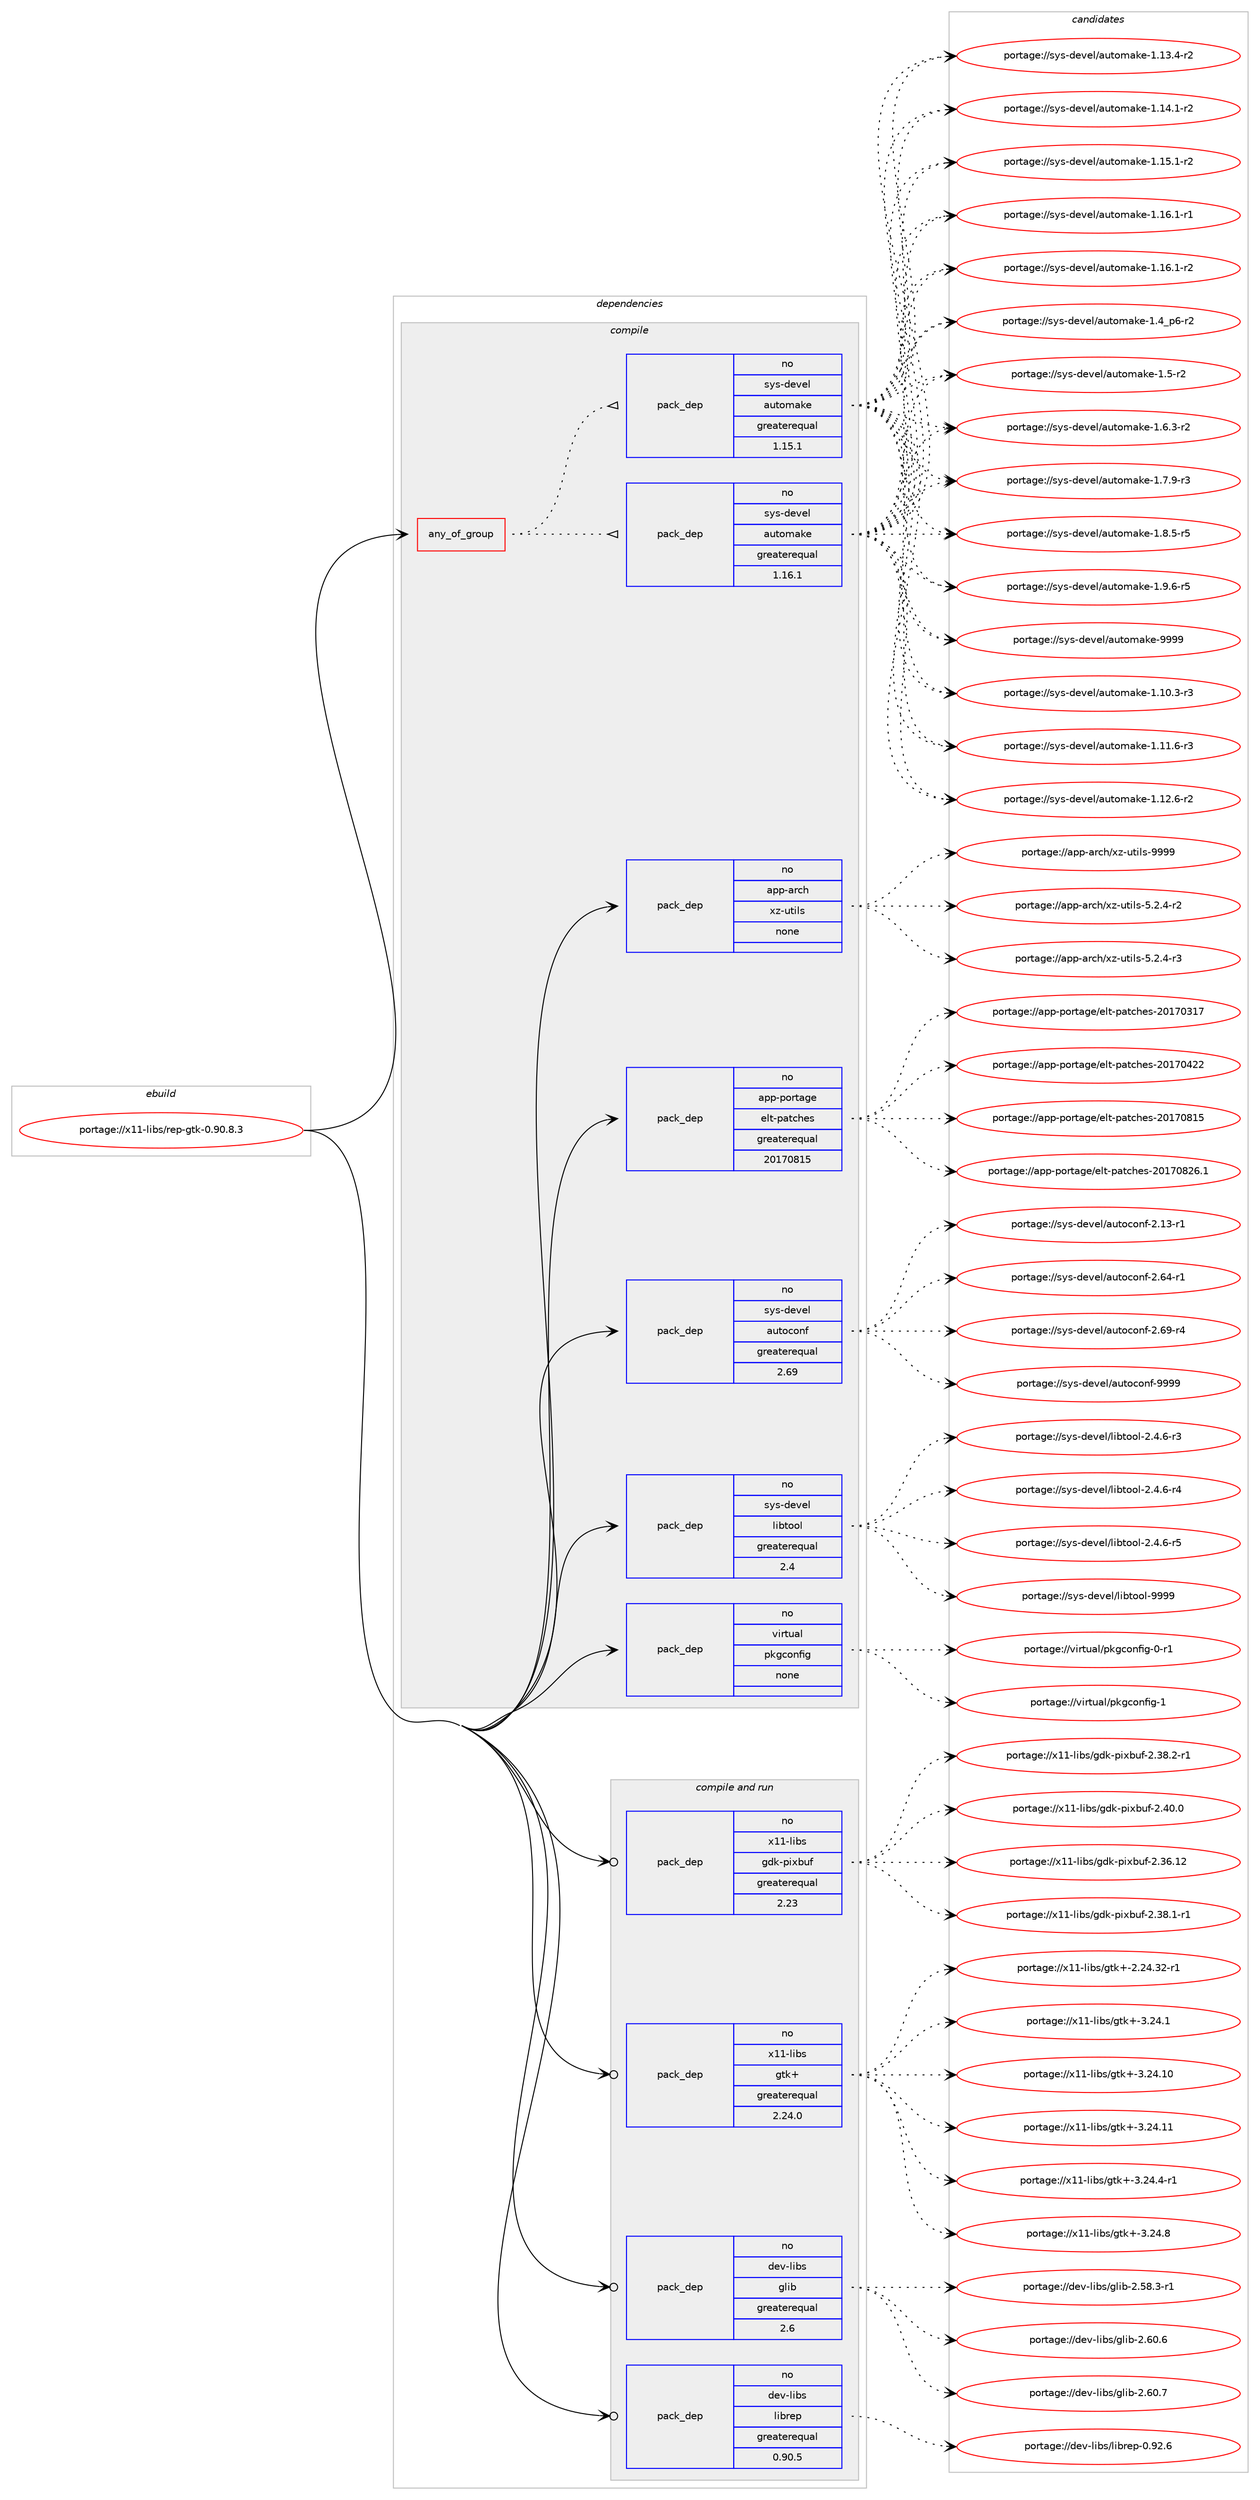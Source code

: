 digraph prolog {

# *************
# Graph options
# *************

newrank=true;
concentrate=true;
compound=true;
graph [rankdir=LR,fontname=Helvetica,fontsize=10,ranksep=1.5];#, ranksep=2.5, nodesep=0.2];
edge  [arrowhead=vee];
node  [fontname=Helvetica,fontsize=10];

# **********
# The ebuild
# **********

subgraph cluster_leftcol {
color=gray;
rank=same;
label=<<i>ebuild</i>>;
id [label="portage://x11-libs/rep-gtk-0.90.8.3", color=red, width=4, href="../x11-libs/rep-gtk-0.90.8.3.svg"];
}

# ****************
# The dependencies
# ****************

subgraph cluster_midcol {
color=gray;
label=<<i>dependencies</i>>;
subgraph cluster_compile {
fillcolor="#eeeeee";
style=filled;
label=<<i>compile</i>>;
subgraph any7798 {
dependency450867 [label=<<TABLE BORDER="0" CELLBORDER="1" CELLSPACING="0" CELLPADDING="4"><TR><TD CELLPADDING="10">any_of_group</TD></TR></TABLE>>, shape=none, color=red];subgraph pack334661 {
dependency450868 [label=<<TABLE BORDER="0" CELLBORDER="1" CELLSPACING="0" CELLPADDING="4" WIDTH="220"><TR><TD ROWSPAN="6" CELLPADDING="30">pack_dep</TD></TR><TR><TD WIDTH="110">no</TD></TR><TR><TD>sys-devel</TD></TR><TR><TD>automake</TD></TR><TR><TD>greaterequal</TD></TR><TR><TD>1.16.1</TD></TR></TABLE>>, shape=none, color=blue];
}
dependency450867:e -> dependency450868:w [weight=20,style="dotted",arrowhead="oinv"];
subgraph pack334662 {
dependency450869 [label=<<TABLE BORDER="0" CELLBORDER="1" CELLSPACING="0" CELLPADDING="4" WIDTH="220"><TR><TD ROWSPAN="6" CELLPADDING="30">pack_dep</TD></TR><TR><TD WIDTH="110">no</TD></TR><TR><TD>sys-devel</TD></TR><TR><TD>automake</TD></TR><TR><TD>greaterequal</TD></TR><TR><TD>1.15.1</TD></TR></TABLE>>, shape=none, color=blue];
}
dependency450867:e -> dependency450869:w [weight=20,style="dotted",arrowhead="oinv"];
}
id:e -> dependency450867:w [weight=20,style="solid",arrowhead="vee"];
subgraph pack334663 {
dependency450870 [label=<<TABLE BORDER="0" CELLBORDER="1" CELLSPACING="0" CELLPADDING="4" WIDTH="220"><TR><TD ROWSPAN="6" CELLPADDING="30">pack_dep</TD></TR><TR><TD WIDTH="110">no</TD></TR><TR><TD>app-arch</TD></TR><TR><TD>xz-utils</TD></TR><TR><TD>none</TD></TR><TR><TD></TD></TR></TABLE>>, shape=none, color=blue];
}
id:e -> dependency450870:w [weight=20,style="solid",arrowhead="vee"];
subgraph pack334664 {
dependency450871 [label=<<TABLE BORDER="0" CELLBORDER="1" CELLSPACING="0" CELLPADDING="4" WIDTH="220"><TR><TD ROWSPAN="6" CELLPADDING="30">pack_dep</TD></TR><TR><TD WIDTH="110">no</TD></TR><TR><TD>app-portage</TD></TR><TR><TD>elt-patches</TD></TR><TR><TD>greaterequal</TD></TR><TR><TD>20170815</TD></TR></TABLE>>, shape=none, color=blue];
}
id:e -> dependency450871:w [weight=20,style="solid",arrowhead="vee"];
subgraph pack334665 {
dependency450872 [label=<<TABLE BORDER="0" CELLBORDER="1" CELLSPACING="0" CELLPADDING="4" WIDTH="220"><TR><TD ROWSPAN="6" CELLPADDING="30">pack_dep</TD></TR><TR><TD WIDTH="110">no</TD></TR><TR><TD>sys-devel</TD></TR><TR><TD>autoconf</TD></TR><TR><TD>greaterequal</TD></TR><TR><TD>2.69</TD></TR></TABLE>>, shape=none, color=blue];
}
id:e -> dependency450872:w [weight=20,style="solid",arrowhead="vee"];
subgraph pack334666 {
dependency450873 [label=<<TABLE BORDER="0" CELLBORDER="1" CELLSPACING="0" CELLPADDING="4" WIDTH="220"><TR><TD ROWSPAN="6" CELLPADDING="30">pack_dep</TD></TR><TR><TD WIDTH="110">no</TD></TR><TR><TD>sys-devel</TD></TR><TR><TD>libtool</TD></TR><TR><TD>greaterequal</TD></TR><TR><TD>2.4</TD></TR></TABLE>>, shape=none, color=blue];
}
id:e -> dependency450873:w [weight=20,style="solid",arrowhead="vee"];
subgraph pack334667 {
dependency450874 [label=<<TABLE BORDER="0" CELLBORDER="1" CELLSPACING="0" CELLPADDING="4" WIDTH="220"><TR><TD ROWSPAN="6" CELLPADDING="30">pack_dep</TD></TR><TR><TD WIDTH="110">no</TD></TR><TR><TD>virtual</TD></TR><TR><TD>pkgconfig</TD></TR><TR><TD>none</TD></TR><TR><TD></TD></TR></TABLE>>, shape=none, color=blue];
}
id:e -> dependency450874:w [weight=20,style="solid",arrowhead="vee"];
}
subgraph cluster_compileandrun {
fillcolor="#eeeeee";
style=filled;
label=<<i>compile and run</i>>;
subgraph pack334668 {
dependency450875 [label=<<TABLE BORDER="0" CELLBORDER="1" CELLSPACING="0" CELLPADDING="4" WIDTH="220"><TR><TD ROWSPAN="6" CELLPADDING="30">pack_dep</TD></TR><TR><TD WIDTH="110">no</TD></TR><TR><TD>dev-libs</TD></TR><TR><TD>glib</TD></TR><TR><TD>greaterequal</TD></TR><TR><TD>2.6</TD></TR></TABLE>>, shape=none, color=blue];
}
id:e -> dependency450875:w [weight=20,style="solid",arrowhead="odotvee"];
subgraph pack334669 {
dependency450876 [label=<<TABLE BORDER="0" CELLBORDER="1" CELLSPACING="0" CELLPADDING="4" WIDTH="220"><TR><TD ROWSPAN="6" CELLPADDING="30">pack_dep</TD></TR><TR><TD WIDTH="110">no</TD></TR><TR><TD>dev-libs</TD></TR><TR><TD>librep</TD></TR><TR><TD>greaterequal</TD></TR><TR><TD>0.90.5</TD></TR></TABLE>>, shape=none, color=blue];
}
id:e -> dependency450876:w [weight=20,style="solid",arrowhead="odotvee"];
subgraph pack334670 {
dependency450877 [label=<<TABLE BORDER="0" CELLBORDER="1" CELLSPACING="0" CELLPADDING="4" WIDTH="220"><TR><TD ROWSPAN="6" CELLPADDING="30">pack_dep</TD></TR><TR><TD WIDTH="110">no</TD></TR><TR><TD>x11-libs</TD></TR><TR><TD>gdk-pixbuf</TD></TR><TR><TD>greaterequal</TD></TR><TR><TD>2.23</TD></TR></TABLE>>, shape=none, color=blue];
}
id:e -> dependency450877:w [weight=20,style="solid",arrowhead="odotvee"];
subgraph pack334671 {
dependency450878 [label=<<TABLE BORDER="0" CELLBORDER="1" CELLSPACING="0" CELLPADDING="4" WIDTH="220"><TR><TD ROWSPAN="6" CELLPADDING="30">pack_dep</TD></TR><TR><TD WIDTH="110">no</TD></TR><TR><TD>x11-libs</TD></TR><TR><TD>gtk+</TD></TR><TR><TD>greaterequal</TD></TR><TR><TD>2.24.0</TD></TR></TABLE>>, shape=none, color=blue];
}
id:e -> dependency450878:w [weight=20,style="solid",arrowhead="odotvee"];
}
subgraph cluster_run {
fillcolor="#eeeeee";
style=filled;
label=<<i>run</i>>;
}
}

# **************
# The candidates
# **************

subgraph cluster_choices {
rank=same;
color=gray;
label=<<i>candidates</i>>;

subgraph choice334661 {
color=black;
nodesep=1;
choiceportage11512111545100101118101108479711711611110997107101454946494846514511451 [label="portage://sys-devel/automake-1.10.3-r3", color=red, width=4,href="../sys-devel/automake-1.10.3-r3.svg"];
choiceportage11512111545100101118101108479711711611110997107101454946494946544511451 [label="portage://sys-devel/automake-1.11.6-r3", color=red, width=4,href="../sys-devel/automake-1.11.6-r3.svg"];
choiceportage11512111545100101118101108479711711611110997107101454946495046544511450 [label="portage://sys-devel/automake-1.12.6-r2", color=red, width=4,href="../sys-devel/automake-1.12.6-r2.svg"];
choiceportage11512111545100101118101108479711711611110997107101454946495146524511450 [label="portage://sys-devel/automake-1.13.4-r2", color=red, width=4,href="../sys-devel/automake-1.13.4-r2.svg"];
choiceportage11512111545100101118101108479711711611110997107101454946495246494511450 [label="portage://sys-devel/automake-1.14.1-r2", color=red, width=4,href="../sys-devel/automake-1.14.1-r2.svg"];
choiceportage11512111545100101118101108479711711611110997107101454946495346494511450 [label="portage://sys-devel/automake-1.15.1-r2", color=red, width=4,href="../sys-devel/automake-1.15.1-r2.svg"];
choiceportage11512111545100101118101108479711711611110997107101454946495446494511449 [label="portage://sys-devel/automake-1.16.1-r1", color=red, width=4,href="../sys-devel/automake-1.16.1-r1.svg"];
choiceportage11512111545100101118101108479711711611110997107101454946495446494511450 [label="portage://sys-devel/automake-1.16.1-r2", color=red, width=4,href="../sys-devel/automake-1.16.1-r2.svg"];
choiceportage115121115451001011181011084797117116111109971071014549465295112544511450 [label="portage://sys-devel/automake-1.4_p6-r2", color=red, width=4,href="../sys-devel/automake-1.4_p6-r2.svg"];
choiceportage11512111545100101118101108479711711611110997107101454946534511450 [label="portage://sys-devel/automake-1.5-r2", color=red, width=4,href="../sys-devel/automake-1.5-r2.svg"];
choiceportage115121115451001011181011084797117116111109971071014549465446514511450 [label="portage://sys-devel/automake-1.6.3-r2", color=red, width=4,href="../sys-devel/automake-1.6.3-r2.svg"];
choiceportage115121115451001011181011084797117116111109971071014549465546574511451 [label="portage://sys-devel/automake-1.7.9-r3", color=red, width=4,href="../sys-devel/automake-1.7.9-r3.svg"];
choiceportage115121115451001011181011084797117116111109971071014549465646534511453 [label="portage://sys-devel/automake-1.8.5-r5", color=red, width=4,href="../sys-devel/automake-1.8.5-r5.svg"];
choiceportage115121115451001011181011084797117116111109971071014549465746544511453 [label="portage://sys-devel/automake-1.9.6-r5", color=red, width=4,href="../sys-devel/automake-1.9.6-r5.svg"];
choiceportage115121115451001011181011084797117116111109971071014557575757 [label="portage://sys-devel/automake-9999", color=red, width=4,href="../sys-devel/automake-9999.svg"];
dependency450868:e -> choiceportage11512111545100101118101108479711711611110997107101454946494846514511451:w [style=dotted,weight="100"];
dependency450868:e -> choiceportage11512111545100101118101108479711711611110997107101454946494946544511451:w [style=dotted,weight="100"];
dependency450868:e -> choiceportage11512111545100101118101108479711711611110997107101454946495046544511450:w [style=dotted,weight="100"];
dependency450868:e -> choiceportage11512111545100101118101108479711711611110997107101454946495146524511450:w [style=dotted,weight="100"];
dependency450868:e -> choiceportage11512111545100101118101108479711711611110997107101454946495246494511450:w [style=dotted,weight="100"];
dependency450868:e -> choiceportage11512111545100101118101108479711711611110997107101454946495346494511450:w [style=dotted,weight="100"];
dependency450868:e -> choiceportage11512111545100101118101108479711711611110997107101454946495446494511449:w [style=dotted,weight="100"];
dependency450868:e -> choiceportage11512111545100101118101108479711711611110997107101454946495446494511450:w [style=dotted,weight="100"];
dependency450868:e -> choiceportage115121115451001011181011084797117116111109971071014549465295112544511450:w [style=dotted,weight="100"];
dependency450868:e -> choiceportage11512111545100101118101108479711711611110997107101454946534511450:w [style=dotted,weight="100"];
dependency450868:e -> choiceportage115121115451001011181011084797117116111109971071014549465446514511450:w [style=dotted,weight="100"];
dependency450868:e -> choiceportage115121115451001011181011084797117116111109971071014549465546574511451:w [style=dotted,weight="100"];
dependency450868:e -> choiceportage115121115451001011181011084797117116111109971071014549465646534511453:w [style=dotted,weight="100"];
dependency450868:e -> choiceportage115121115451001011181011084797117116111109971071014549465746544511453:w [style=dotted,weight="100"];
dependency450868:e -> choiceportage115121115451001011181011084797117116111109971071014557575757:w [style=dotted,weight="100"];
}
subgraph choice334662 {
color=black;
nodesep=1;
choiceportage11512111545100101118101108479711711611110997107101454946494846514511451 [label="portage://sys-devel/automake-1.10.3-r3", color=red, width=4,href="../sys-devel/automake-1.10.3-r3.svg"];
choiceportage11512111545100101118101108479711711611110997107101454946494946544511451 [label="portage://sys-devel/automake-1.11.6-r3", color=red, width=4,href="../sys-devel/automake-1.11.6-r3.svg"];
choiceportage11512111545100101118101108479711711611110997107101454946495046544511450 [label="portage://sys-devel/automake-1.12.6-r2", color=red, width=4,href="../sys-devel/automake-1.12.6-r2.svg"];
choiceportage11512111545100101118101108479711711611110997107101454946495146524511450 [label="portage://sys-devel/automake-1.13.4-r2", color=red, width=4,href="../sys-devel/automake-1.13.4-r2.svg"];
choiceportage11512111545100101118101108479711711611110997107101454946495246494511450 [label="portage://sys-devel/automake-1.14.1-r2", color=red, width=4,href="../sys-devel/automake-1.14.1-r2.svg"];
choiceportage11512111545100101118101108479711711611110997107101454946495346494511450 [label="portage://sys-devel/automake-1.15.1-r2", color=red, width=4,href="../sys-devel/automake-1.15.1-r2.svg"];
choiceportage11512111545100101118101108479711711611110997107101454946495446494511449 [label="portage://sys-devel/automake-1.16.1-r1", color=red, width=4,href="../sys-devel/automake-1.16.1-r1.svg"];
choiceportage11512111545100101118101108479711711611110997107101454946495446494511450 [label="portage://sys-devel/automake-1.16.1-r2", color=red, width=4,href="../sys-devel/automake-1.16.1-r2.svg"];
choiceportage115121115451001011181011084797117116111109971071014549465295112544511450 [label="portage://sys-devel/automake-1.4_p6-r2", color=red, width=4,href="../sys-devel/automake-1.4_p6-r2.svg"];
choiceportage11512111545100101118101108479711711611110997107101454946534511450 [label="portage://sys-devel/automake-1.5-r2", color=red, width=4,href="../sys-devel/automake-1.5-r2.svg"];
choiceportage115121115451001011181011084797117116111109971071014549465446514511450 [label="portage://sys-devel/automake-1.6.3-r2", color=red, width=4,href="../sys-devel/automake-1.6.3-r2.svg"];
choiceportage115121115451001011181011084797117116111109971071014549465546574511451 [label="portage://sys-devel/automake-1.7.9-r3", color=red, width=4,href="../sys-devel/automake-1.7.9-r3.svg"];
choiceportage115121115451001011181011084797117116111109971071014549465646534511453 [label="portage://sys-devel/automake-1.8.5-r5", color=red, width=4,href="../sys-devel/automake-1.8.5-r5.svg"];
choiceportage115121115451001011181011084797117116111109971071014549465746544511453 [label="portage://sys-devel/automake-1.9.6-r5", color=red, width=4,href="../sys-devel/automake-1.9.6-r5.svg"];
choiceportage115121115451001011181011084797117116111109971071014557575757 [label="portage://sys-devel/automake-9999", color=red, width=4,href="../sys-devel/automake-9999.svg"];
dependency450869:e -> choiceportage11512111545100101118101108479711711611110997107101454946494846514511451:w [style=dotted,weight="100"];
dependency450869:e -> choiceportage11512111545100101118101108479711711611110997107101454946494946544511451:w [style=dotted,weight="100"];
dependency450869:e -> choiceportage11512111545100101118101108479711711611110997107101454946495046544511450:w [style=dotted,weight="100"];
dependency450869:e -> choiceportage11512111545100101118101108479711711611110997107101454946495146524511450:w [style=dotted,weight="100"];
dependency450869:e -> choiceportage11512111545100101118101108479711711611110997107101454946495246494511450:w [style=dotted,weight="100"];
dependency450869:e -> choiceportage11512111545100101118101108479711711611110997107101454946495346494511450:w [style=dotted,weight="100"];
dependency450869:e -> choiceportage11512111545100101118101108479711711611110997107101454946495446494511449:w [style=dotted,weight="100"];
dependency450869:e -> choiceportage11512111545100101118101108479711711611110997107101454946495446494511450:w [style=dotted,weight="100"];
dependency450869:e -> choiceportage115121115451001011181011084797117116111109971071014549465295112544511450:w [style=dotted,weight="100"];
dependency450869:e -> choiceportage11512111545100101118101108479711711611110997107101454946534511450:w [style=dotted,weight="100"];
dependency450869:e -> choiceportage115121115451001011181011084797117116111109971071014549465446514511450:w [style=dotted,weight="100"];
dependency450869:e -> choiceportage115121115451001011181011084797117116111109971071014549465546574511451:w [style=dotted,weight="100"];
dependency450869:e -> choiceportage115121115451001011181011084797117116111109971071014549465646534511453:w [style=dotted,weight="100"];
dependency450869:e -> choiceportage115121115451001011181011084797117116111109971071014549465746544511453:w [style=dotted,weight="100"];
dependency450869:e -> choiceportage115121115451001011181011084797117116111109971071014557575757:w [style=dotted,weight="100"];
}
subgraph choice334663 {
color=black;
nodesep=1;
choiceportage9711211245971149910447120122451171161051081154553465046524511450 [label="portage://app-arch/xz-utils-5.2.4-r2", color=red, width=4,href="../app-arch/xz-utils-5.2.4-r2.svg"];
choiceportage9711211245971149910447120122451171161051081154553465046524511451 [label="portage://app-arch/xz-utils-5.2.4-r3", color=red, width=4,href="../app-arch/xz-utils-5.2.4-r3.svg"];
choiceportage9711211245971149910447120122451171161051081154557575757 [label="portage://app-arch/xz-utils-9999", color=red, width=4,href="../app-arch/xz-utils-9999.svg"];
dependency450870:e -> choiceportage9711211245971149910447120122451171161051081154553465046524511450:w [style=dotted,weight="100"];
dependency450870:e -> choiceportage9711211245971149910447120122451171161051081154553465046524511451:w [style=dotted,weight="100"];
dependency450870:e -> choiceportage9711211245971149910447120122451171161051081154557575757:w [style=dotted,weight="100"];
}
subgraph choice334664 {
color=black;
nodesep=1;
choiceportage97112112451121111141169710310147101108116451129711699104101115455048495548514955 [label="portage://app-portage/elt-patches-20170317", color=red, width=4,href="../app-portage/elt-patches-20170317.svg"];
choiceportage97112112451121111141169710310147101108116451129711699104101115455048495548525050 [label="portage://app-portage/elt-patches-20170422", color=red, width=4,href="../app-portage/elt-patches-20170422.svg"];
choiceportage97112112451121111141169710310147101108116451129711699104101115455048495548564953 [label="portage://app-portage/elt-patches-20170815", color=red, width=4,href="../app-portage/elt-patches-20170815.svg"];
choiceportage971121124511211111411697103101471011081164511297116991041011154550484955485650544649 [label="portage://app-portage/elt-patches-20170826.1", color=red, width=4,href="../app-portage/elt-patches-20170826.1.svg"];
dependency450871:e -> choiceportage97112112451121111141169710310147101108116451129711699104101115455048495548514955:w [style=dotted,weight="100"];
dependency450871:e -> choiceportage97112112451121111141169710310147101108116451129711699104101115455048495548525050:w [style=dotted,weight="100"];
dependency450871:e -> choiceportage97112112451121111141169710310147101108116451129711699104101115455048495548564953:w [style=dotted,weight="100"];
dependency450871:e -> choiceportage971121124511211111411697103101471011081164511297116991041011154550484955485650544649:w [style=dotted,weight="100"];
}
subgraph choice334665 {
color=black;
nodesep=1;
choiceportage1151211154510010111810110847971171161119911111010245504649514511449 [label="portage://sys-devel/autoconf-2.13-r1", color=red, width=4,href="../sys-devel/autoconf-2.13-r1.svg"];
choiceportage1151211154510010111810110847971171161119911111010245504654524511449 [label="portage://sys-devel/autoconf-2.64-r1", color=red, width=4,href="../sys-devel/autoconf-2.64-r1.svg"];
choiceportage1151211154510010111810110847971171161119911111010245504654574511452 [label="portage://sys-devel/autoconf-2.69-r4", color=red, width=4,href="../sys-devel/autoconf-2.69-r4.svg"];
choiceportage115121115451001011181011084797117116111991111101024557575757 [label="portage://sys-devel/autoconf-9999", color=red, width=4,href="../sys-devel/autoconf-9999.svg"];
dependency450872:e -> choiceportage1151211154510010111810110847971171161119911111010245504649514511449:w [style=dotted,weight="100"];
dependency450872:e -> choiceportage1151211154510010111810110847971171161119911111010245504654524511449:w [style=dotted,weight="100"];
dependency450872:e -> choiceportage1151211154510010111810110847971171161119911111010245504654574511452:w [style=dotted,weight="100"];
dependency450872:e -> choiceportage115121115451001011181011084797117116111991111101024557575757:w [style=dotted,weight="100"];
}
subgraph choice334666 {
color=black;
nodesep=1;
choiceportage1151211154510010111810110847108105981161111111084550465246544511451 [label="portage://sys-devel/libtool-2.4.6-r3", color=red, width=4,href="../sys-devel/libtool-2.4.6-r3.svg"];
choiceportage1151211154510010111810110847108105981161111111084550465246544511452 [label="portage://sys-devel/libtool-2.4.6-r4", color=red, width=4,href="../sys-devel/libtool-2.4.6-r4.svg"];
choiceportage1151211154510010111810110847108105981161111111084550465246544511453 [label="portage://sys-devel/libtool-2.4.6-r5", color=red, width=4,href="../sys-devel/libtool-2.4.6-r5.svg"];
choiceportage1151211154510010111810110847108105981161111111084557575757 [label="portage://sys-devel/libtool-9999", color=red, width=4,href="../sys-devel/libtool-9999.svg"];
dependency450873:e -> choiceportage1151211154510010111810110847108105981161111111084550465246544511451:w [style=dotted,weight="100"];
dependency450873:e -> choiceportage1151211154510010111810110847108105981161111111084550465246544511452:w [style=dotted,weight="100"];
dependency450873:e -> choiceportage1151211154510010111810110847108105981161111111084550465246544511453:w [style=dotted,weight="100"];
dependency450873:e -> choiceportage1151211154510010111810110847108105981161111111084557575757:w [style=dotted,weight="100"];
}
subgraph choice334667 {
color=black;
nodesep=1;
choiceportage11810511411611797108471121071039911111010210510345484511449 [label="portage://virtual/pkgconfig-0-r1", color=red, width=4,href="../virtual/pkgconfig-0-r1.svg"];
choiceportage1181051141161179710847112107103991111101021051034549 [label="portage://virtual/pkgconfig-1", color=red, width=4,href="../virtual/pkgconfig-1.svg"];
dependency450874:e -> choiceportage11810511411611797108471121071039911111010210510345484511449:w [style=dotted,weight="100"];
dependency450874:e -> choiceportage1181051141161179710847112107103991111101021051034549:w [style=dotted,weight="100"];
}
subgraph choice334668 {
color=black;
nodesep=1;
choiceportage10010111845108105981154710310810598455046535646514511449 [label="portage://dev-libs/glib-2.58.3-r1", color=red, width=4,href="../dev-libs/glib-2.58.3-r1.svg"];
choiceportage1001011184510810598115471031081059845504654484654 [label="portage://dev-libs/glib-2.60.6", color=red, width=4,href="../dev-libs/glib-2.60.6.svg"];
choiceportage1001011184510810598115471031081059845504654484655 [label="portage://dev-libs/glib-2.60.7", color=red, width=4,href="../dev-libs/glib-2.60.7.svg"];
dependency450875:e -> choiceportage10010111845108105981154710310810598455046535646514511449:w [style=dotted,weight="100"];
dependency450875:e -> choiceportage1001011184510810598115471031081059845504654484654:w [style=dotted,weight="100"];
dependency450875:e -> choiceportage1001011184510810598115471031081059845504654484655:w [style=dotted,weight="100"];
}
subgraph choice334669 {
color=black;
nodesep=1;
choiceportage1001011184510810598115471081059811410111245484657504654 [label="portage://dev-libs/librep-0.92.6", color=red, width=4,href="../dev-libs/librep-0.92.6.svg"];
dependency450876:e -> choiceportage1001011184510810598115471081059811410111245484657504654:w [style=dotted,weight="100"];
}
subgraph choice334670 {
color=black;
nodesep=1;
choiceportage120494945108105981154710310010745112105120981171024550465154464950 [label="portage://x11-libs/gdk-pixbuf-2.36.12", color=red, width=4,href="../x11-libs/gdk-pixbuf-2.36.12.svg"];
choiceportage12049494510810598115471031001074511210512098117102455046515646494511449 [label="portage://x11-libs/gdk-pixbuf-2.38.1-r1", color=red, width=4,href="../x11-libs/gdk-pixbuf-2.38.1-r1.svg"];
choiceportage12049494510810598115471031001074511210512098117102455046515646504511449 [label="portage://x11-libs/gdk-pixbuf-2.38.2-r1", color=red, width=4,href="../x11-libs/gdk-pixbuf-2.38.2-r1.svg"];
choiceportage1204949451081059811547103100107451121051209811710245504652484648 [label="portage://x11-libs/gdk-pixbuf-2.40.0", color=red, width=4,href="../x11-libs/gdk-pixbuf-2.40.0.svg"];
dependency450877:e -> choiceportage120494945108105981154710310010745112105120981171024550465154464950:w [style=dotted,weight="100"];
dependency450877:e -> choiceportage12049494510810598115471031001074511210512098117102455046515646494511449:w [style=dotted,weight="100"];
dependency450877:e -> choiceportage12049494510810598115471031001074511210512098117102455046515646504511449:w [style=dotted,weight="100"];
dependency450877:e -> choiceportage1204949451081059811547103100107451121051209811710245504652484648:w [style=dotted,weight="100"];
}
subgraph choice334671 {
color=black;
nodesep=1;
choiceportage12049494510810598115471031161074345504650524651504511449 [label="portage://x11-libs/gtk+-2.24.32-r1", color=red, width=4,href="../x11-libs/gtk+-2.24.32-r1.svg"];
choiceportage12049494510810598115471031161074345514650524649 [label="portage://x11-libs/gtk+-3.24.1", color=red, width=4,href="../x11-libs/gtk+-3.24.1.svg"];
choiceportage1204949451081059811547103116107434551465052464948 [label="portage://x11-libs/gtk+-3.24.10", color=red, width=4,href="../x11-libs/gtk+-3.24.10.svg"];
choiceportage1204949451081059811547103116107434551465052464949 [label="portage://x11-libs/gtk+-3.24.11", color=red, width=4,href="../x11-libs/gtk+-3.24.11.svg"];
choiceportage120494945108105981154710311610743455146505246524511449 [label="portage://x11-libs/gtk+-3.24.4-r1", color=red, width=4,href="../x11-libs/gtk+-3.24.4-r1.svg"];
choiceportage12049494510810598115471031161074345514650524656 [label="portage://x11-libs/gtk+-3.24.8", color=red, width=4,href="../x11-libs/gtk+-3.24.8.svg"];
dependency450878:e -> choiceportage12049494510810598115471031161074345504650524651504511449:w [style=dotted,weight="100"];
dependency450878:e -> choiceportage12049494510810598115471031161074345514650524649:w [style=dotted,weight="100"];
dependency450878:e -> choiceportage1204949451081059811547103116107434551465052464948:w [style=dotted,weight="100"];
dependency450878:e -> choiceportage1204949451081059811547103116107434551465052464949:w [style=dotted,weight="100"];
dependency450878:e -> choiceportage120494945108105981154710311610743455146505246524511449:w [style=dotted,weight="100"];
dependency450878:e -> choiceportage12049494510810598115471031161074345514650524656:w [style=dotted,weight="100"];
}
}

}
